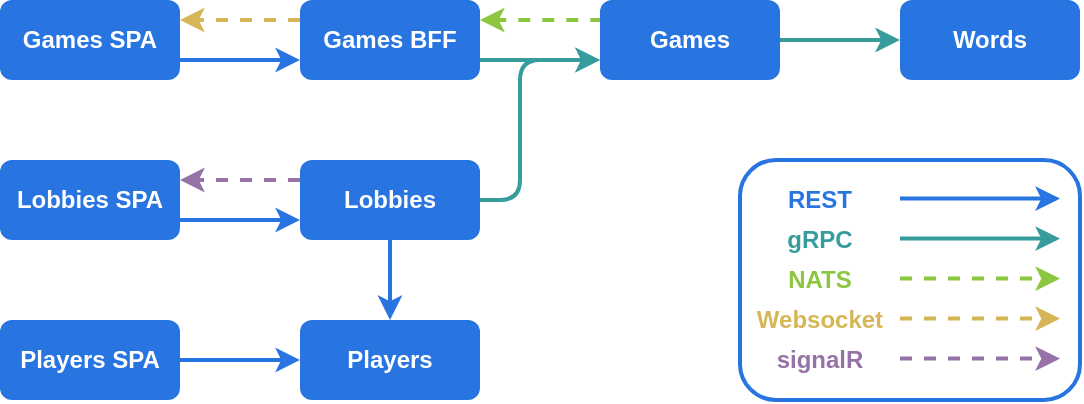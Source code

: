 <mxfile version="14.6.6"><diagram id="c2aLEKk_oU35VpDxQre0" name="Page-1"><mxGraphModel dx="1422" dy="794" grid="1" gridSize="10" guides="1" tooltips="1" connect="1" arrows="1" fold="1" page="1" pageScale="1" pageWidth="850" pageHeight="1100" math="0" shadow="0"><root><mxCell id="0"/><mxCell id="1" parent="0"/><mxCell id="-9M3vwMEPPHiccw_MO3A-105" value="" style="rounded=1;whiteSpace=wrap;html=1;shadow=0;glass=0;strokeColor=#2875E2;strokeWidth=2;fillColor=none;" vertex="1" parent="1"><mxGeometry x="450" y="320" width="170" height="120" as="geometry"/></mxCell><mxCell id="-9M3vwMEPPHiccw_MO3A-45" style="edgeStyle=orthogonalEdgeStyle;jumpStyle=arc;orthogonalLoop=1;jettySize=auto;html=1;exitX=1;exitY=0.75;exitDx=0;exitDy=0;entryX=0;entryY=0.75;entryDx=0;entryDy=0;strokeColor=#2875E2;strokeWidth=2;rounded=1;" edge="1" parent="1" source="-9M3vwMEPPHiccw_MO3A-2" target="-9M3vwMEPPHiccw_MO3A-39"><mxGeometry relative="1" as="geometry"/></mxCell><mxCell id="-9M3vwMEPPHiccw_MO3A-2" value="&lt;span style=&quot;background-color: transparent&quot;&gt;&lt;font color=&quot;#FFFFFF&quot;&gt;&lt;b&gt;Games SPA&lt;br&gt;&lt;/b&gt;&lt;/font&gt;&lt;/span&gt;" style="whiteSpace=wrap;html=1;fillColor=#2875E2;perimeterSpacing=0;rounded=1;strokeColor=none;" vertex="1" parent="1"><mxGeometry x="80" y="240" width="90" height="40" as="geometry"/></mxCell><mxCell id="-9M3vwMEPPHiccw_MO3A-46" style="edgeStyle=orthogonalEdgeStyle;rounded=1;jumpStyle=arc;orthogonalLoop=1;jettySize=auto;html=1;exitX=0;exitY=0.25;exitDx=0;exitDy=0;entryX=1;entryY=0.25;entryDx=0;entryDy=0;strokeColor=#d6b656;strokeWidth=2;fillColor=#fff2cc;dashed=1;" edge="1" parent="1" source="-9M3vwMEPPHiccw_MO3A-39" target="-9M3vwMEPPHiccw_MO3A-2"><mxGeometry relative="1" as="geometry"><Array as="points"><mxPoint x="200" y="250"/><mxPoint x="200" y="250"/></Array></mxGeometry></mxCell><mxCell id="-9M3vwMEPPHiccw_MO3A-52" style="edgeStyle=orthogonalEdgeStyle;rounded=1;jumpStyle=arc;orthogonalLoop=1;jettySize=auto;html=1;exitX=1;exitY=0.75;exitDx=0;exitDy=0;entryX=0;entryY=0.75;entryDx=0;entryDy=0;strokeWidth=2;strokeColor=#379c9c;" edge="1" parent="1" source="-9M3vwMEPPHiccw_MO3A-39" target="-9M3vwMEPPHiccw_MO3A-47"><mxGeometry relative="1" as="geometry"/></mxCell><mxCell id="-9M3vwMEPPHiccw_MO3A-93" style="edgeStyle=orthogonalEdgeStyle;rounded=1;jumpStyle=arc;orthogonalLoop=1;jettySize=auto;html=1;exitX=1;exitY=0.5;exitDx=0;exitDy=0;entryX=0;entryY=0.5;entryDx=0;entryDy=0;endArrow=classic;endFill=1;strokeWidth=2;strokeColor=#379C9C;" edge="1" parent="1" source="-9M3vwMEPPHiccw_MO3A-47" target="-9M3vwMEPPHiccw_MO3A-91"><mxGeometry relative="1" as="geometry"/></mxCell><mxCell id="-9M3vwMEPPHiccw_MO3A-39" value="&lt;div&gt;&lt;span style=&quot;background-color: transparent&quot;&gt;&lt;font color=&quot;#FFFFFF&quot;&gt;&lt;b&gt;Games BFF&lt;/b&gt;&lt;/font&gt;&lt;/span&gt;&lt;/div&gt;&lt;div&gt;&lt;span style=&quot;background-color: transparent&quot;&gt;&lt;/span&gt;&lt;/div&gt;" style="whiteSpace=wrap;html=1;fillColor=#2875E2;perimeterSpacing=0;rounded=1;strokeColor=none;" vertex="1" parent="1"><mxGeometry x="230" y="240" width="90" height="40" as="geometry"/></mxCell><mxCell id="-9M3vwMEPPHiccw_MO3A-117" style="edgeStyle=orthogonalEdgeStyle;rounded=1;jumpStyle=arc;orthogonalLoop=1;jettySize=auto;html=1;dashed=1;endArrow=classic;endFill=1;strokeColor=#8DC63F;strokeWidth=2;exitX=0;exitY=0.25;exitDx=0;exitDy=0;entryX=1;entryY=0.25;entryDx=0;entryDy=0;" edge="1" parent="1" source="-9M3vwMEPPHiccw_MO3A-47" target="-9M3vwMEPPHiccw_MO3A-39"><mxGeometry relative="1" as="geometry"><mxPoint x="490" y="220" as="sourcePoint"/><mxPoint x="320" y="240" as="targetPoint"/><Array as="points"><mxPoint x="390" y="250"/><mxPoint x="390" y="250"/></Array></mxGeometry></mxCell><mxCell id="-9M3vwMEPPHiccw_MO3A-47" value="&lt;span style=&quot;background-color: transparent&quot;&gt;&lt;font color=&quot;#FFFFFF&quot;&gt;&lt;b&gt;Games&lt;br&gt;&lt;/b&gt;&lt;/font&gt;&lt;/span&gt;" style="whiteSpace=wrap;html=1;fillColor=#2875E2;perimeterSpacing=0;rounded=1;strokeColor=none;" vertex="1" parent="1"><mxGeometry x="380" y="240" width="90" height="40" as="geometry"/></mxCell><mxCell id="-9M3vwMEPPHiccw_MO3A-133" style="edgeStyle=orthogonalEdgeStyle;rounded=1;jumpStyle=arc;orthogonalLoop=1;jettySize=auto;html=1;exitX=1;exitY=0.75;exitDx=0;exitDy=0;entryX=0;entryY=0.75;entryDx=0;entryDy=0;fontColor=#099639;endArrow=classic;endFill=1;strokeWidth=2;strokeColor=#2875E2;" edge="1" parent="1" source="-9M3vwMEPPHiccw_MO3A-61" target="-9M3vwMEPPHiccw_MO3A-63"><mxGeometry relative="1" as="geometry"/></mxCell><mxCell id="-9M3vwMEPPHiccw_MO3A-61" value="&lt;span style=&quot;background-color: transparent&quot;&gt;&lt;font color=&quot;#FFFFFF&quot;&gt;&lt;b&gt;Lobbies SPA&lt;br&gt;&lt;/b&gt;&lt;/font&gt;&lt;/span&gt;" style="whiteSpace=wrap;html=1;fillColor=#2875E2;perimeterSpacing=0;rounded=1;strokeColor=none;" vertex="1" parent="1"><mxGeometry x="80" y="320" width="90" height="40" as="geometry"/></mxCell><mxCell id="-9M3vwMEPPHiccw_MO3A-62" style="edgeStyle=orthogonalEdgeStyle;rounded=1;jumpStyle=arc;orthogonalLoop=1;jettySize=auto;html=1;exitX=0;exitY=0.25;exitDx=0;exitDy=0;entryX=1;entryY=0.25;entryDx=0;entryDy=0;strokeColor=#9673a6;strokeWidth=2;fillColor=#e1d5e7;dashed=1;" edge="1" parent="1" source="-9M3vwMEPPHiccw_MO3A-63" target="-9M3vwMEPPHiccw_MO3A-61"><mxGeometry relative="1" as="geometry"><Array as="points"><mxPoint x="200" y="330"/><mxPoint x="200" y="330"/></Array></mxGeometry></mxCell><mxCell id="-9M3vwMEPPHiccw_MO3A-71" style="edgeStyle=orthogonalEdgeStyle;rounded=1;jumpStyle=arc;orthogonalLoop=1;jettySize=auto;html=1;exitX=1;exitY=0.5;exitDx=0;exitDy=0;entryX=0;entryY=0.75;entryDx=0;entryDy=0;strokeColor=#379c9c;strokeWidth=2;" edge="1" parent="1" source="-9M3vwMEPPHiccw_MO3A-63" target="-9M3vwMEPPHiccw_MO3A-47"><mxGeometry relative="1" as="geometry"><Array as="points"><mxPoint x="340" y="340"/><mxPoint x="340" y="270"/></Array></mxGeometry></mxCell><mxCell id="-9M3vwMEPPHiccw_MO3A-72" style="edgeStyle=orthogonalEdgeStyle;rounded=1;jumpStyle=arc;orthogonalLoop=1;jettySize=auto;html=1;exitX=0.5;exitY=1;exitDx=0;exitDy=0;entryX=0.5;entryY=0;entryDx=0;entryDy=0;strokeWidth=2;strokeColor=#2875E2;" edge="1" parent="1" source="-9M3vwMEPPHiccw_MO3A-63" target="-9M3vwMEPPHiccw_MO3A-68"><mxGeometry relative="1" as="geometry"/></mxCell><mxCell id="-9M3vwMEPPHiccw_MO3A-63" value="&lt;div&gt;&lt;span style=&quot;background-color: transparent&quot;&gt;&lt;font color=&quot;#FFFFFF&quot;&gt;&lt;b&gt;Lobbies&lt;br&gt;&lt;/b&gt;&lt;/font&gt;&lt;/span&gt;&lt;/div&gt;" style="whiteSpace=wrap;html=1;fillColor=#2875E2;perimeterSpacing=0;rounded=1;strokeColor=none;" vertex="1" parent="1"><mxGeometry x="230" y="320" width="90" height="40" as="geometry"/></mxCell><mxCell id="-9M3vwMEPPHiccw_MO3A-65" style="edgeStyle=orthogonalEdgeStyle;jumpStyle=arc;orthogonalLoop=1;jettySize=auto;html=1;exitX=1;exitY=0.5;exitDx=0;exitDy=0;entryX=0;entryY=0.5;entryDx=0;entryDy=0;strokeColor=#2875E2;strokeWidth=2;rounded=1;" edge="1" parent="1" source="-9M3vwMEPPHiccw_MO3A-66" target="-9M3vwMEPPHiccw_MO3A-68"><mxGeometry relative="1" as="geometry"/></mxCell><mxCell id="-9M3vwMEPPHiccw_MO3A-66" value="&lt;span style=&quot;background-color: transparent&quot;&gt;&lt;font color=&quot;#FFFFFF&quot;&gt;&lt;b&gt;Players SPA&lt;br&gt;&lt;/b&gt;&lt;/font&gt;&lt;/span&gt;" style="whiteSpace=wrap;html=1;fillColor=#2875E2;perimeterSpacing=0;rounded=1;strokeColor=none;" vertex="1" parent="1"><mxGeometry x="80" y="400" width="90" height="40" as="geometry"/></mxCell><mxCell id="-9M3vwMEPPHiccw_MO3A-68" value="&lt;font color=&quot;#FFFFFF&quot;&gt;&lt;b&gt;Players&lt;/b&gt;&lt;/font&gt;" style="whiteSpace=wrap;html=1;fillColor=#2875E2;perimeterSpacing=0;rounded=1;strokeColor=none;" vertex="1" parent="1"><mxGeometry x="230" y="400" width="90" height="40" as="geometry"/></mxCell><mxCell id="-9M3vwMEPPHiccw_MO3A-91" value="&lt;font color=&quot;#FFFFFF&quot;&gt;&lt;b&gt;Words&lt;/b&gt;&lt;/font&gt;" style="whiteSpace=wrap;html=1;fillColor=#2875E2;perimeterSpacing=0;rounded=1;strokeColor=none;" vertex="1" parent="1"><mxGeometry x="530" y="240" width="90" height="40" as="geometry"/></mxCell><mxCell id="-9M3vwMEPPHiccw_MO3A-95" value="" style="endArrow=classic;html=1;strokeColor=#379C9C;strokeWidth=2;" edge="1" parent="1"><mxGeometry width="50" height="50" relative="1" as="geometry"><mxPoint x="530" y="359.31" as="sourcePoint"/><mxPoint x="610" y="359.31" as="targetPoint"/></mxGeometry></mxCell><mxCell id="-9M3vwMEPPHiccw_MO3A-96" value="&lt;b&gt;&lt;font color=&quot;#379C9C&quot;&gt;gRPC&lt;/font&gt;&lt;/b&gt;" style="text;html=1;strokeColor=none;align=center;verticalAlign=middle;whiteSpace=wrap;rounded=0;shadow=0;glass=0;" vertex="1" parent="1"><mxGeometry x="450" y="350" width="80" height="20" as="geometry"/></mxCell><mxCell id="-9M3vwMEPPHiccw_MO3A-97" value="" style="endArrow=classic;html=1;strokeWidth=2;strokeColor=#2875E2;" edge="1" parent="1"><mxGeometry width="50" height="50" relative="1" as="geometry"><mxPoint x="530" y="339.31" as="sourcePoint"/><mxPoint x="610" y="339.31" as="targetPoint"/></mxGeometry></mxCell><mxCell id="-9M3vwMEPPHiccw_MO3A-98" value="&lt;b&gt;&lt;font color=&quot;#2875E2&quot;&gt;REST&lt;/font&gt;&lt;/b&gt;" style="text;html=1;strokeColor=none;align=center;verticalAlign=middle;whiteSpace=wrap;rounded=0;shadow=0;glass=0;" vertex="1" parent="1"><mxGeometry x="450" y="330" width="80" height="20" as="geometry"/></mxCell><mxCell id="-9M3vwMEPPHiccw_MO3A-99" value="" style="endArrow=classic;html=1;strokeColor=#d6b656;strokeWidth=2;fillColor=#fff2cc;dashed=1;" edge="1" parent="1"><mxGeometry width="50" height="50" relative="1" as="geometry"><mxPoint x="530" y="399.31" as="sourcePoint"/><mxPoint x="610" y="399.31" as="targetPoint"/></mxGeometry></mxCell><mxCell id="-9M3vwMEPPHiccw_MO3A-100" value="&lt;font color=&quot;#D6B656&quot;&gt;&lt;b&gt;Websocket&lt;/b&gt;&lt;/font&gt;" style="text;html=1;strokeColor=none;align=center;verticalAlign=middle;whiteSpace=wrap;rounded=0;shadow=0;glass=0;" vertex="1" parent="1"><mxGeometry x="450" y="390" width="80" height="20" as="geometry"/></mxCell><mxCell id="-9M3vwMEPPHiccw_MO3A-101" value="" style="endArrow=classic;html=1;strokeColor=#9673a6;strokeWidth=2;fillColor=#e1d5e7;dashed=1;" edge="1" parent="1"><mxGeometry width="50" height="50" relative="1" as="geometry"><mxPoint x="530" y="419.31" as="sourcePoint"/><mxPoint x="610" y="419.31" as="targetPoint"/></mxGeometry></mxCell><mxCell id="-9M3vwMEPPHiccw_MO3A-102" value="&lt;font color=&quot;#9673A6&quot;&gt;&lt;b&gt;signalR&lt;/b&gt;&lt;/font&gt;" style="text;html=1;strokeColor=none;align=center;verticalAlign=middle;whiteSpace=wrap;rounded=0;shadow=0;glass=0;" vertex="1" parent="1"><mxGeometry x="450" y="410" width="80" height="20" as="geometry"/></mxCell><mxCell id="-9M3vwMEPPHiccw_MO3A-115" value="" style="endArrow=classic;html=1;strokeWidth=2;fillColor=#fff2cc;dashed=1;strokeColor=#8DC63F;" edge="1" parent="1"><mxGeometry width="50" height="50" relative="1" as="geometry"><mxPoint x="530" y="379.31" as="sourcePoint"/><mxPoint x="610" y="379.31" as="targetPoint"/></mxGeometry></mxCell><mxCell id="-9M3vwMEPPHiccw_MO3A-116" value="&lt;font color=&quot;#8dc63f&quot;&gt;&lt;b&gt;NATS&lt;/b&gt;&lt;/font&gt;" style="text;html=1;strokeColor=none;align=center;verticalAlign=middle;whiteSpace=wrap;rounded=0;shadow=0;glass=0;" vertex="1" parent="1"><mxGeometry x="450" y="370" width="80" height="20" as="geometry"/></mxCell></root></mxGraphModel></diagram></mxfile>